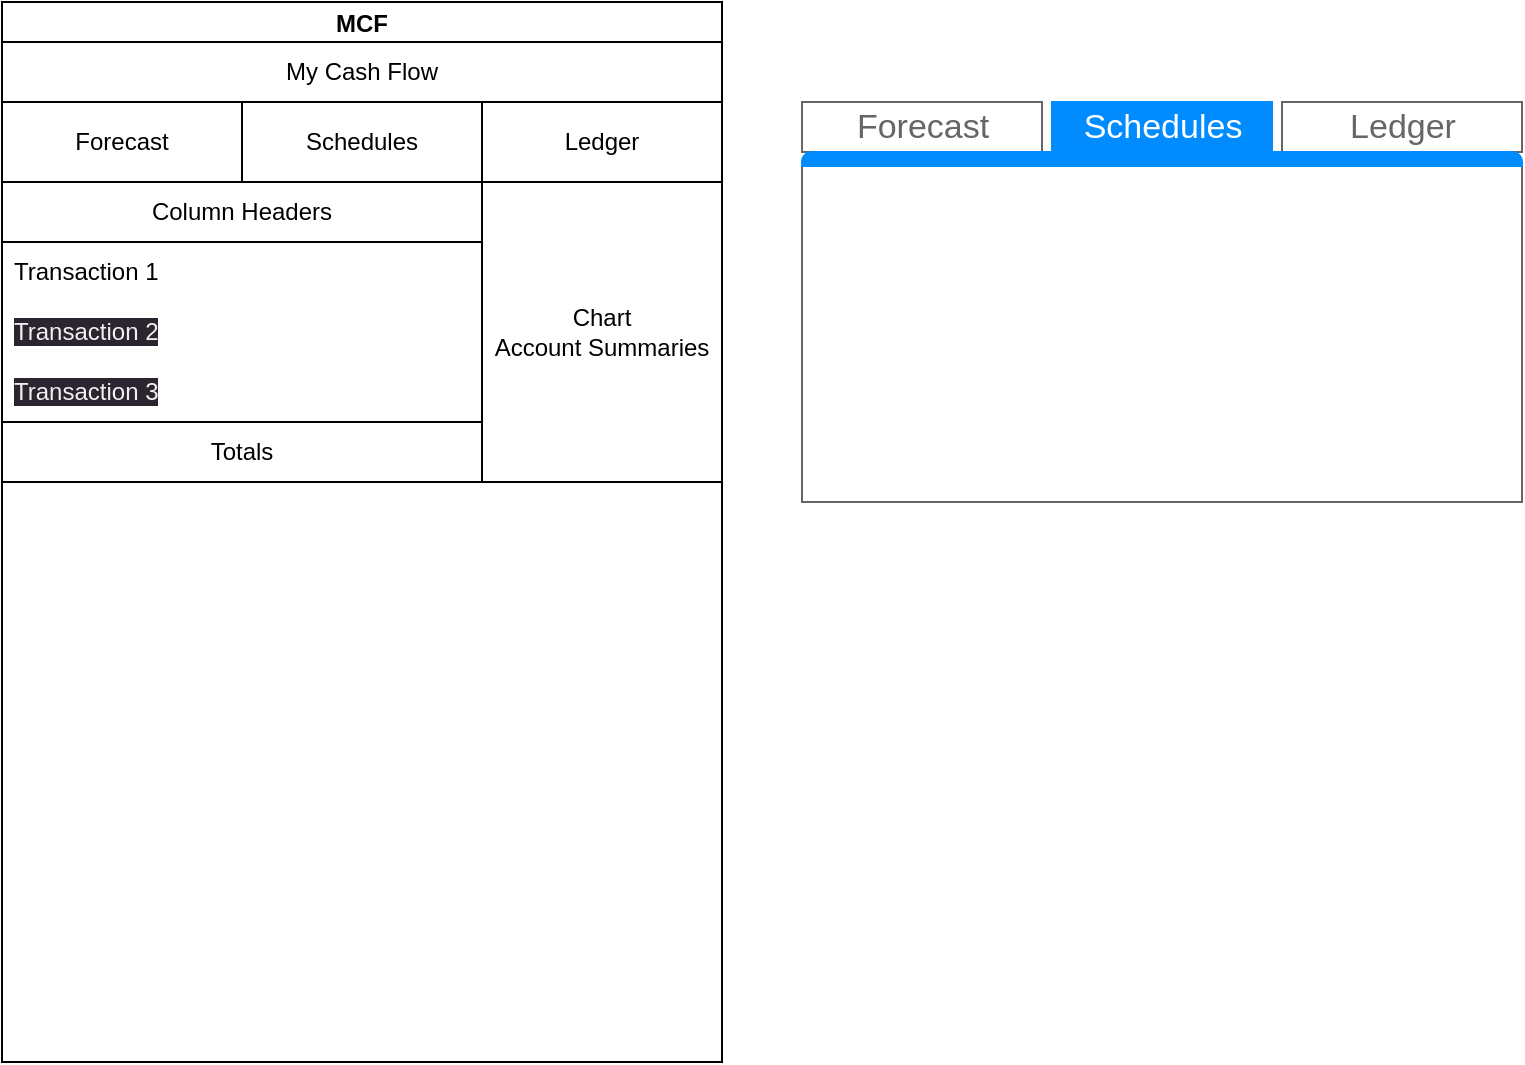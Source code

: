 <mxfile version="21.6.5" type="device">
  <diagram name="Page-1" id="YKk2bMAgdf-KZBzfz0ZD">
    <mxGraphModel dx="1338" dy="828" grid="1" gridSize="10" guides="1" tooltips="1" connect="1" arrows="1" fold="1" page="1" pageScale="1" pageWidth="850" pageHeight="1100" math="0" shadow="0">
      <root>
        <mxCell id="0" />
        <mxCell id="1" parent="0" />
        <mxCell id="KK9asJ3vJhRPjbGr9KHo-1" value="MCF" style="swimlane;startSize=20;horizontal=1;containerType=tree;" vertex="1" parent="1">
          <mxGeometry x="80" y="70" width="360" height="530" as="geometry">
            <mxRectangle x="80" y="70" width="120" height="30" as="alternateBounds" />
          </mxGeometry>
        </mxCell>
        <mxCell id="KK9asJ3vJhRPjbGr9KHo-3" value="My Cash Flow" style="whiteSpace=wrap;html=1;treeFolding=1;treeMoving=1;newEdgeStyle={&quot;edgeStyle&quot;:&quot;elbowEdgeStyle&quot;,&quot;startArrow&quot;:&quot;none&quot;,&quot;endArrow&quot;:&quot;none&quot;};" vertex="1" parent="KK9asJ3vJhRPjbGr9KHo-1">
          <mxGeometry y="20" width="360" height="30" as="geometry" />
        </mxCell>
        <mxCell id="KK9asJ3vJhRPjbGr9KHo-22" value="Schedules" style="rounded=0;whiteSpace=wrap;html=1;" vertex="1" parent="KK9asJ3vJhRPjbGr9KHo-1">
          <mxGeometry x="120" y="50" width="120" height="40" as="geometry" />
        </mxCell>
        <mxCell id="KK9asJ3vJhRPjbGr9KHo-24" value="Ledger" style="rounded=0;whiteSpace=wrap;html=1;" vertex="1" parent="KK9asJ3vJhRPjbGr9KHo-1">
          <mxGeometry x="240" y="50" width="120" height="40" as="geometry" />
        </mxCell>
        <mxCell id="KK9asJ3vJhRPjbGr9KHo-23" value="Forecast" style="rounded=0;whiteSpace=wrap;html=1;" vertex="1" parent="KK9asJ3vJhRPjbGr9KHo-1">
          <mxGeometry y="50" width="120" height="40" as="geometry" />
        </mxCell>
        <mxCell id="KK9asJ3vJhRPjbGr9KHo-26" value="Column Headers" style="swimlane;fontStyle=0;childLayout=stackLayout;horizontal=1;startSize=30;horizontalStack=0;resizeParent=1;resizeParentMax=0;resizeLast=0;collapsible=1;marginBottom=0;whiteSpace=wrap;html=1;" vertex="1" parent="KK9asJ3vJhRPjbGr9KHo-1">
          <mxGeometry y="90" width="240" height="120" as="geometry" />
        </mxCell>
        <mxCell id="KK9asJ3vJhRPjbGr9KHo-27" value="Transaction 1" style="text;strokeColor=none;fillColor=none;align=left;verticalAlign=middle;spacingLeft=4;spacingRight=4;overflow=hidden;points=[[0,0.5],[1,0.5]];portConstraint=eastwest;rotatable=0;whiteSpace=wrap;html=1;" vertex="1" parent="KK9asJ3vJhRPjbGr9KHo-26">
          <mxGeometry y="30" width="240" height="30" as="geometry" />
        </mxCell>
        <mxCell id="KK9asJ3vJhRPjbGr9KHo-28" value="&lt;span style=&quot;color: rgb(240, 240, 240); font-family: Helvetica; font-size: 12px; font-style: normal; font-variant-ligatures: normal; font-variant-caps: normal; font-weight: 400; letter-spacing: normal; orphans: 2; text-align: left; text-indent: 0px; text-transform: none; widows: 2; word-spacing: 0px; -webkit-text-stroke-width: 0px; background-color: rgb(42, 37, 47); text-decoration-thickness: initial; text-decoration-style: initial; text-decoration-color: initial; float: none; display: inline !important;&quot;&gt;Transaction 2&lt;/span&gt;" style="text;strokeColor=none;fillColor=none;align=left;verticalAlign=middle;spacingLeft=4;spacingRight=4;overflow=hidden;points=[[0,0.5],[1,0.5]];portConstraint=eastwest;rotatable=0;whiteSpace=wrap;html=1;" vertex="1" parent="KK9asJ3vJhRPjbGr9KHo-26">
          <mxGeometry y="60" width="240" height="30" as="geometry" />
        </mxCell>
        <mxCell id="KK9asJ3vJhRPjbGr9KHo-30" value="&lt;span style=&quot;color: rgb(240, 240, 240); font-family: Helvetica; font-size: 12px; font-style: normal; font-variant-ligatures: normal; font-variant-caps: normal; font-weight: 400; letter-spacing: normal; orphans: 2; text-align: left; text-indent: 0px; text-transform: none; widows: 2; word-spacing: 0px; -webkit-text-stroke-width: 0px; background-color: rgb(42, 37, 47); text-decoration-thickness: initial; text-decoration-style: initial; text-decoration-color: initial; float: none; display: inline !important;&quot;&gt;Transaction 3&lt;/span&gt;" style="text;strokeColor=none;fillColor=none;align=left;verticalAlign=middle;spacingLeft=4;spacingRight=4;overflow=hidden;points=[[0,0.5],[1,0.5]];portConstraint=eastwest;rotatable=0;whiteSpace=wrap;html=1;" vertex="1" parent="KK9asJ3vJhRPjbGr9KHo-26">
          <mxGeometry y="90" width="240" height="30" as="geometry" />
        </mxCell>
        <mxCell id="KK9asJ3vJhRPjbGr9KHo-33" value="Totals" style="whiteSpace=wrap;html=1;treeFolding=1;treeMoving=1;newEdgeStyle={&quot;edgeStyle&quot;:&quot;elbowEdgeStyle&quot;,&quot;startArrow&quot;:&quot;none&quot;,&quot;endArrow&quot;:&quot;none&quot;};" vertex="1" parent="KK9asJ3vJhRPjbGr9KHo-1">
          <mxGeometry y="210" width="240" height="30" as="geometry" />
        </mxCell>
        <mxCell id="KK9asJ3vJhRPjbGr9KHo-34" value="Chart&lt;br&gt;Account Summaries" style="rounded=0;whiteSpace=wrap;html=1;" vertex="1" parent="KK9asJ3vJhRPjbGr9KHo-1">
          <mxGeometry x="240" y="90" width="120" height="150" as="geometry" />
        </mxCell>
        <mxCell id="KK9asJ3vJhRPjbGr9KHo-35" value="" style="strokeWidth=1;shadow=0;dashed=0;align=center;html=1;shape=mxgraph.mockup.containers.marginRect2;rectMarginTop=32;strokeColor=#666666;gradientColor=none;whiteSpace=wrap;" vertex="1" parent="1">
          <mxGeometry x="480" y="120" width="360" height="200" as="geometry" />
        </mxCell>
        <mxCell id="KK9asJ3vJhRPjbGr9KHo-36" value="Forecast" style="strokeColor=inherit;fillColor=inherit;gradientColor=inherit;strokeWidth=1;shadow=0;dashed=0;align=center;html=1;shape=mxgraph.mockup.containers.rrect;rSize=0;fontSize=17;fontColor=#666666;gradientColor=none;" vertex="1" parent="KK9asJ3vJhRPjbGr9KHo-35">
          <mxGeometry width="120" height="25" relative="1" as="geometry">
            <mxPoint as="offset" />
          </mxGeometry>
        </mxCell>
        <mxCell id="KK9asJ3vJhRPjbGr9KHo-37" value="Schedules" style="strokeWidth=1;shadow=0;dashed=0;align=center;html=1;shape=mxgraph.mockup.containers.rrect;rSize=0;fontSize=17;fontColor=#ffffff;strokeColor=#008cff;fillColor=#008cff;" vertex="1" parent="KK9asJ3vJhRPjbGr9KHo-35">
          <mxGeometry width="110" height="25" relative="1" as="geometry">
            <mxPoint x="125" as="offset" />
          </mxGeometry>
        </mxCell>
        <mxCell id="KK9asJ3vJhRPjbGr9KHo-38" value="Ledger" style="strokeColor=inherit;fillColor=inherit;gradientColor=inherit;strokeWidth=1;shadow=0;dashed=0;align=center;html=1;shape=mxgraph.mockup.containers.rrect;rSize=0;fontSize=17;fontColor=#666666;gradientColor=none;" vertex="1" parent="KK9asJ3vJhRPjbGr9KHo-35">
          <mxGeometry width="120" height="25" relative="1" as="geometry">
            <mxPoint x="240" as="offset" />
          </mxGeometry>
        </mxCell>
        <mxCell id="KK9asJ3vJhRPjbGr9KHo-39" value="" style="strokeWidth=1;shadow=0;dashed=0;align=center;html=1;shape=mxgraph.mockup.containers.topButton;rSize=5;strokeColor=#008cff;fillColor=#008cff;gradientColor=none;resizeWidth=1;movable=0;deletable=1;" vertex="1" parent="KK9asJ3vJhRPjbGr9KHo-35">
          <mxGeometry width="360" height="7" relative="1" as="geometry">
            <mxPoint y="25" as="offset" />
          </mxGeometry>
        </mxCell>
      </root>
    </mxGraphModel>
  </diagram>
</mxfile>
